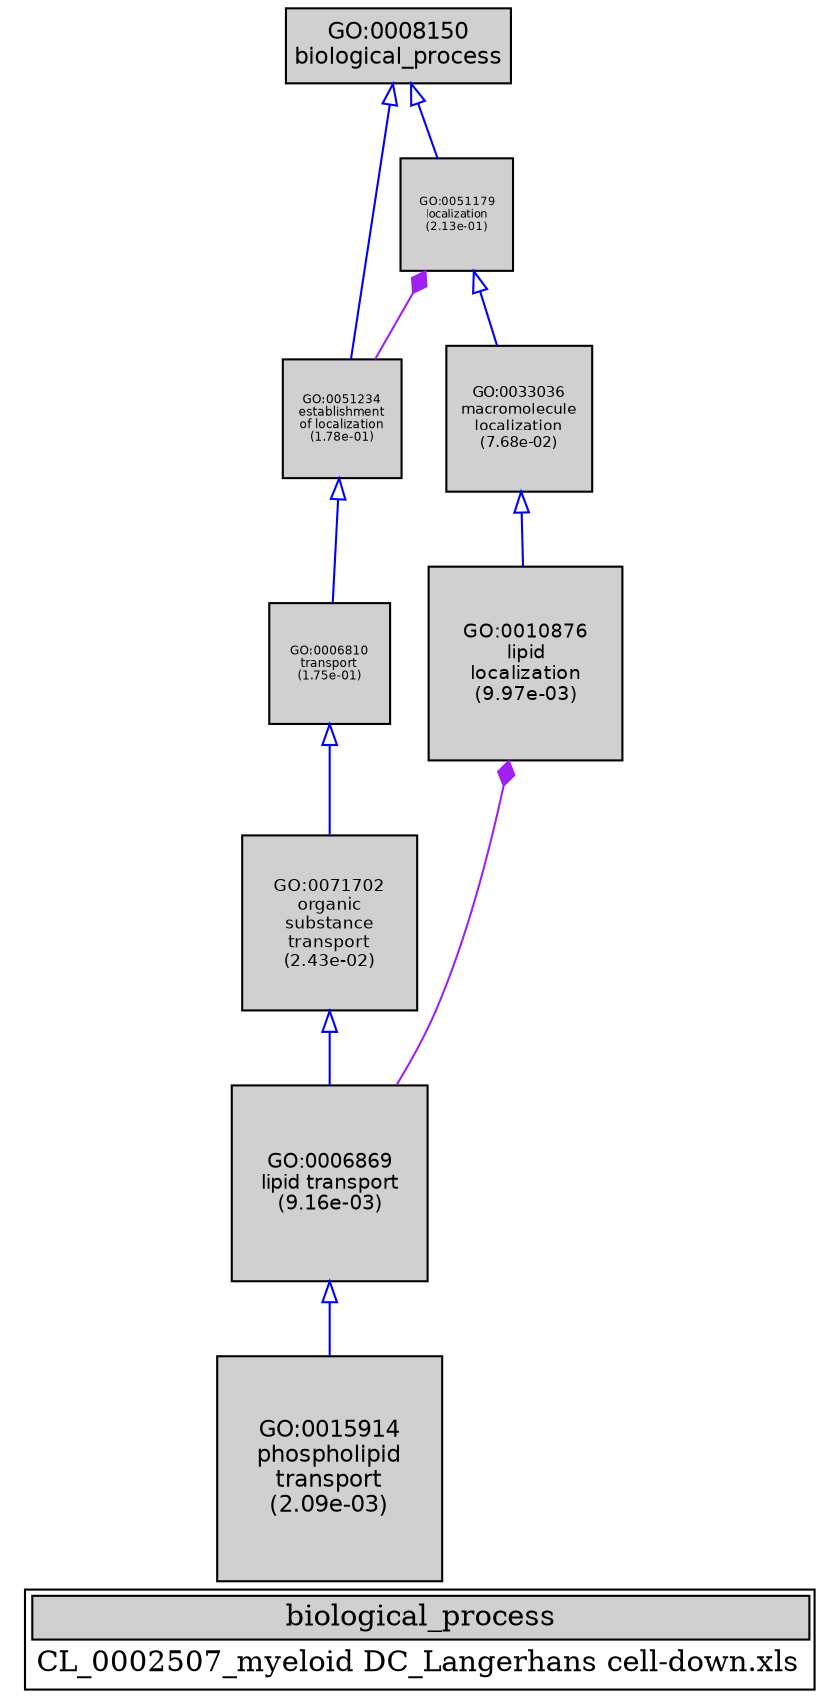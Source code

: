 digraph "biological_process" {
graph [ bgcolor = "#FFFFFF", label = <<TABLE COLOR="black" BGCOLOR="white"><TR><TD COLSPAN="2" BGCOLOR="#D0D0D0"><FONT COLOR="black">biological_process</FONT></TD></TR><TR><TD BORDER="0">CL_0002507_myeloid DC_Langerhans cell-down.xls</TD></TR></TABLE>> ];
node [ fontname = "Helvetica" ];

subgraph "nodes" {

node [ style = "filled", fixedsize = "true", width = 1, shape = "box", fontsize = 9, fillcolor = "#D0D0D0", fontcolor = "black", color = "black" ];

"GO:0033036" [ URL = "#GO:0033036", label = <<TABLE BORDER="0"><TR><TD>GO:0033036<BR/>macromolecule<BR/>localization<BR/>(7.68e-02)</TD></TR></TABLE>>, width = 0.970484474853, shape = "box", fontsize = 6.98748821894, height = 0.970484474853 ];
"GO:0051234" [ URL = "#GO:0051234", label = <<TABLE BORDER="0"><TR><TD>GO:0051234<BR/>establishment<BR/>of localization<BR/>(1.78e-01)</TD></TR></TABLE>>, width = 0.798025184162, shape = "box", fontsize = 5.74578132597, height = 0.798025184162 ];
"GO:0051179" [ URL = "#GO:0051179", label = <<TABLE BORDER="0"><TR><TD>GO:0051179<BR/>localization<BR/>(2.13e-01)</TD></TR></TABLE>>, width = 0.755863777758, shape = "box", fontsize = 5.44221919986, height = 0.755863777758 ];
"GO:0015914" [ URL = "#GO:0015914", label = <<TABLE BORDER="0"><TR><TD>GO:0015914<BR/>phospholipid<BR/>transport<BR/>(2.09e-03)</TD></TR></TABLE>>, width = 1.5, shape = "box", fontsize = 10.8, height = 1.5 ];
"GO:0071702" [ URL = "#GO:0071702", label = <<TABLE BORDER="0"><TR><TD>GO:0071702<BR/>organic<BR/>substance<BR/>transport<BR/>(2.43e-02)</TD></TR></TABLE>>, width = 1.16572608922, shape = "box", fontsize = 8.39322784237, height = 1.16572608922 ];
"GO:0006810" [ URL = "#GO:0006810", label = <<TABLE BORDER="0"><TR><TD>GO:0006810<BR/>transport<BR/>(1.75e-01)</TD></TR></TABLE>>, width = 0.802276312046, shape = "box", fontsize = 5.77638944673, height = 0.802276312046 ];
"GO:0010876" [ URL = "#GO:0010876", label = <<TABLE BORDER="0"><TR><TD>GO:0010876<BR/>lipid<BR/>localization<BR/>(9.97e-03)</TD></TR></TABLE>>, width = 1.29714165151, shape = "box", fontsize = 9.33941989085, height = 1.29714165151 ];
"GO:0008150" [ URL = "#GO:0008150", label = <<TABLE BORDER="0"><TR><TD>GO:0008150<BR/>biological_process</TD></TR></TABLE>>, width = 1.5, shape = "box", fontsize = 10.8 ];
"GO:0006869" [ URL = "#GO:0006869", label = <<TABLE BORDER="0"><TR><TD>GO:0006869<BR/>lipid transport<BR/>(9.16e-03)</TD></TR></TABLE>>, width = 1.3089191444, shape = "box", fontsize = 9.42421783966, height = 1.3089191444 ];
}
subgraph "edges" {


edge [ dir = "back", weight = 1 ];
subgraph "regulates" {


edge [ color = "cyan", arrowtail = "none" ];
subgraph "positive" {


edge [ color = "green", arrowtail = "vee" ];
}
subgraph "negative" {


edge [ color = "red", arrowtail = "tee" ];
}
}
subgraph "part_of" {


edge [ color = "purple", arrowtail = "diamond", weight = 2.5 ];
"GO:0051179" -> "GO:0051234";
"GO:0010876" -> "GO:0006869";
}
subgraph "is_a" {


edge [ color = "blue", arrowtail = "empty", weight = 5.0 ];
"GO:0051179" -> "GO:0033036";
"GO:0033036" -> "GO:0010876";
"GO:0071702" -> "GO:0006869";
"GO:0051234" -> "GO:0006810";
"GO:0008150" -> "GO:0051179";
"GO:0006869" -> "GO:0015914";
"GO:0006810" -> "GO:0071702";
"GO:0008150" -> "GO:0051234";
}
}
}

